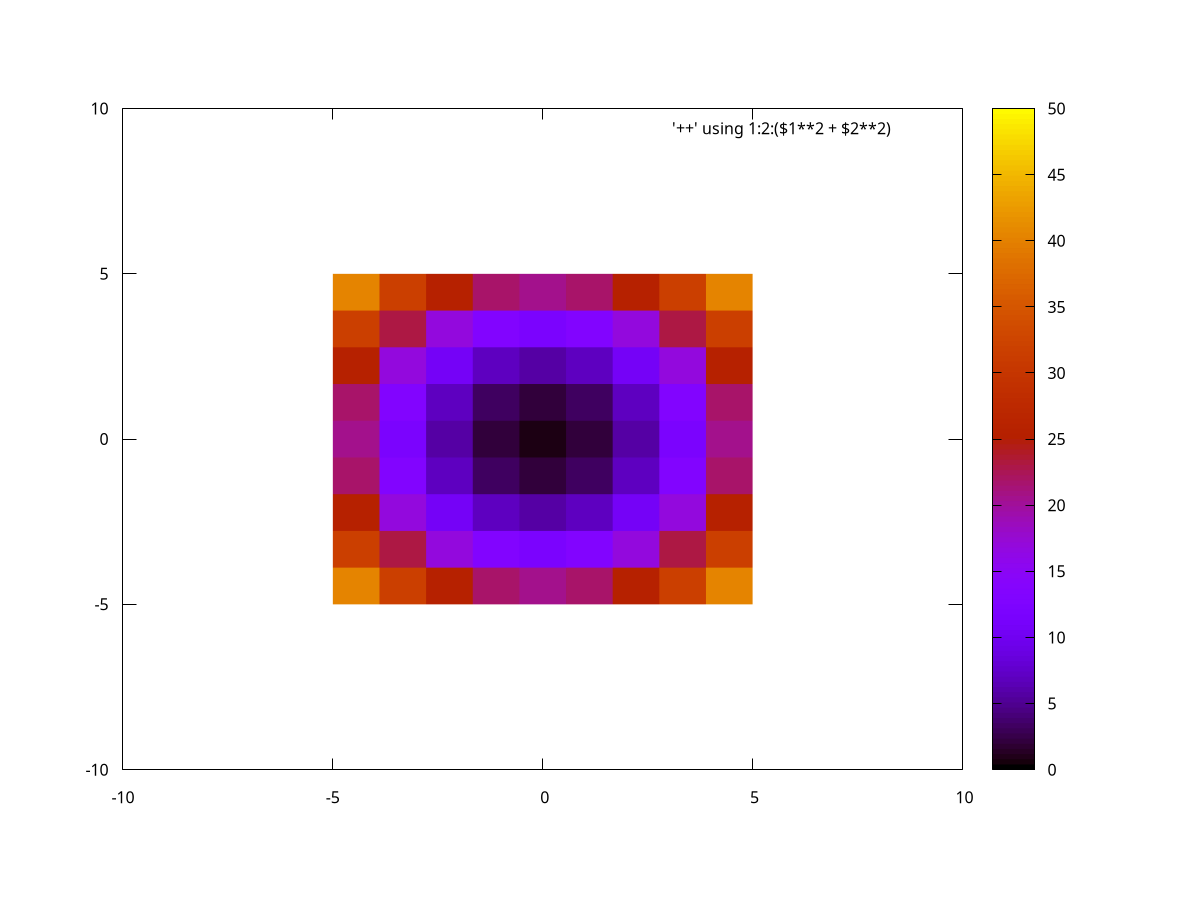 #!/usr/bin/env gnuplot

## pm3d

## Heat maps

# Palette mapped 3D.

# Represent the third dimension as color, and fill in the entire image.

set view map
set samples 10
set isosamples 10
set xrange [ -10 : 10 ]
set yrange [ -10 : 10 ]
splot '++' using 1:2:($1**2 + $2**2) with pm3d
